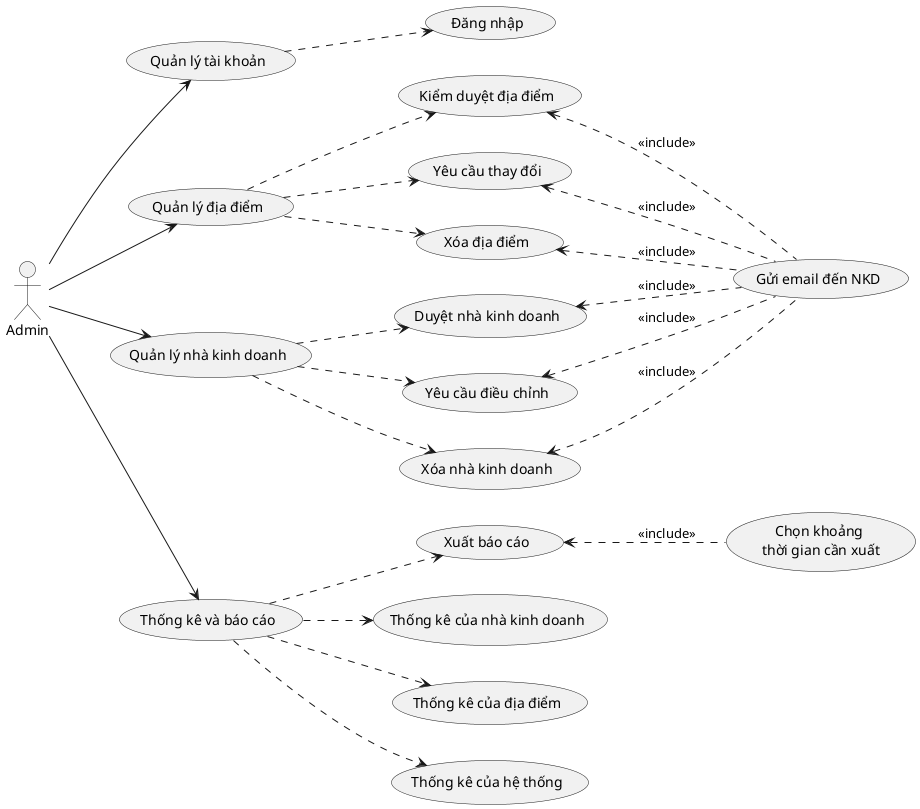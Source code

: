 @startuml 
actor Admin
left to right direction
(Quản lý tài khoản) as QLTK
(Quản lý địa điểm) as QLDD
(Quản lý nhà kinh doanh) as QLNKD
(Thống kê và báo cáo) as TKBC

Admin -->  QLTK
QLTK ..> (Đăng nhập)

Admin --> QLDD
QLDD ..> (Kiểm duyệt địa điểm)
(Kiểm duyệt địa điểm) <.. (Gửi email đến NKD): <<include>>
QLDD ..> (Yêu cầu thay đổi)
(Yêu cầu thay đổi) <.. (Gửi email đến NKD): <<include>>
QLDD ..> (Xóa địa điểm)
(Xóa địa điểm) <.. (Gửi email đến NKD): <<include>>

Admin --> TKBC
TKBC ..> (Xuất báo cáo)
(Xuất báo cáo) <.. (Chọn khoảng \nthời gian cần xuất) : <<include>>
TKBC ..> (Thống kê của nhà kinh doanh)
TKBC ..> (Thống kê của địa điểm)
TKBC ..> (Thống kê của hệ thống)

Admin --> QLNKD
QLNKD ..> (Duyệt nhà kinh doanh)
(Duyệt nhà kinh doanh) <.. (Gửi email đến NKD): <<include>>
QLNKD ..> (Yêu cầu điều chỉnh)
(Yêu cầu điều chỉnh) <.. (Gửi email đến NKD): <<include>>
QLNKD ..> (Xóa nhà kinh doanh)
(Xóa nhà kinh doanh) <.. (Gửi email đến NKD): <<include>>

@enduml


